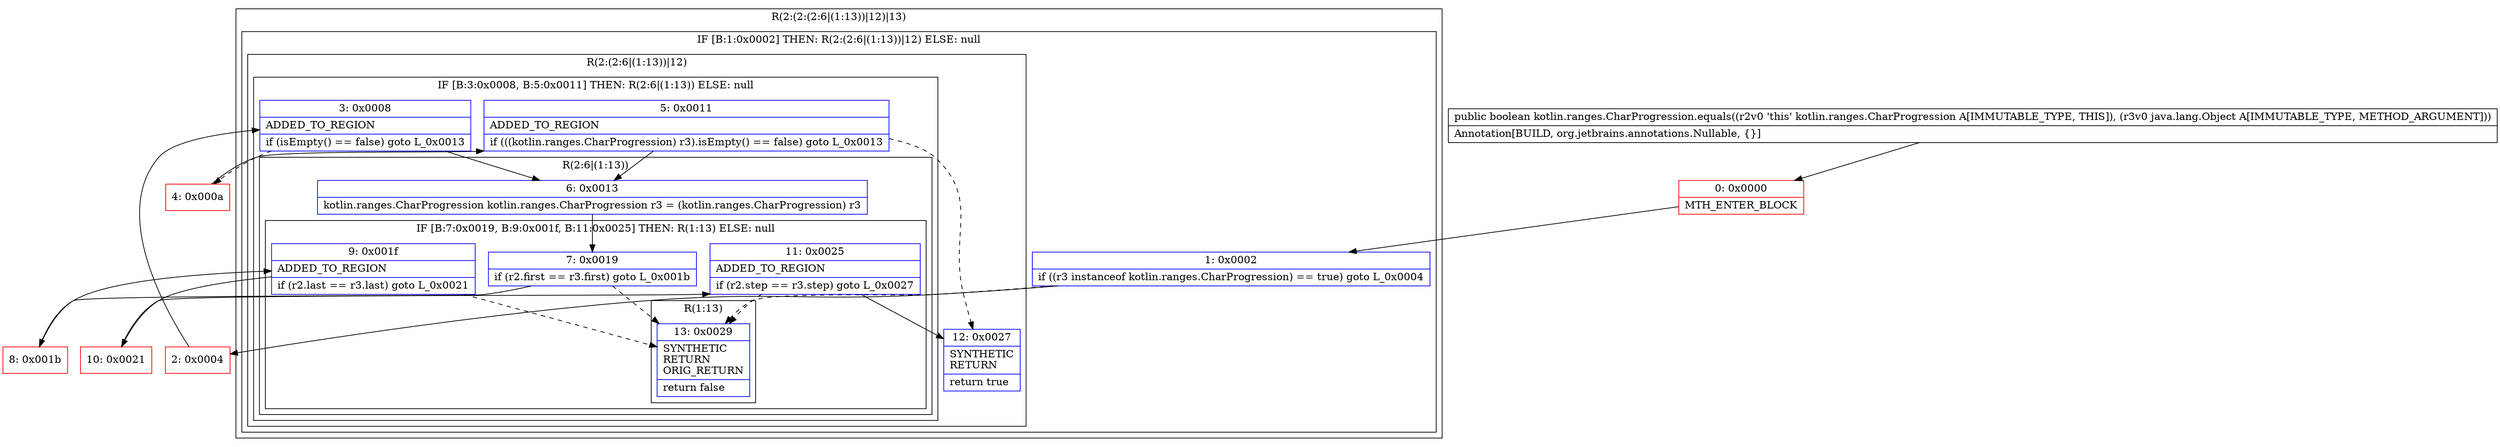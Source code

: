 digraph "CFG forkotlin.ranges.CharProgression.equals(Ljava\/lang\/Object;)Z" {
subgraph cluster_Region_930684150 {
label = "R(2:(2:(2:6|(1:13))|12)|13)";
node [shape=record,color=blue];
subgraph cluster_IfRegion_368560083 {
label = "IF [B:1:0x0002] THEN: R(2:(2:6|(1:13))|12) ELSE: null";
node [shape=record,color=blue];
Node_1 [shape=record,label="{1\:\ 0x0002|if ((r3 instanceof kotlin.ranges.CharProgression) == true) goto L_0x0004\l}"];
subgraph cluster_Region_926865080 {
label = "R(2:(2:6|(1:13))|12)";
node [shape=record,color=blue];
subgraph cluster_IfRegion_497049182 {
label = "IF [B:3:0x0008, B:5:0x0011] THEN: R(2:6|(1:13)) ELSE: null";
node [shape=record,color=blue];
Node_3 [shape=record,label="{3\:\ 0x0008|ADDED_TO_REGION\l|if (isEmpty() == false) goto L_0x0013\l}"];
Node_5 [shape=record,label="{5\:\ 0x0011|ADDED_TO_REGION\l|if (((kotlin.ranges.CharProgression) r3).isEmpty() == false) goto L_0x0013\l}"];
subgraph cluster_Region_1257919754 {
label = "R(2:6|(1:13))";
node [shape=record,color=blue];
Node_6 [shape=record,label="{6\:\ 0x0013|kotlin.ranges.CharProgression kotlin.ranges.CharProgression r3 = (kotlin.ranges.CharProgression) r3\l}"];
subgraph cluster_IfRegion_385239054 {
label = "IF [B:7:0x0019, B:9:0x001f, B:11:0x0025] THEN: R(1:13) ELSE: null";
node [shape=record,color=blue];
Node_7 [shape=record,label="{7\:\ 0x0019|if (r2.first == r3.first) goto L_0x001b\l}"];
Node_9 [shape=record,label="{9\:\ 0x001f|ADDED_TO_REGION\l|if (r2.last == r3.last) goto L_0x0021\l}"];
Node_11 [shape=record,label="{11\:\ 0x0025|ADDED_TO_REGION\l|if (r2.step == r3.step) goto L_0x0027\l}"];
subgraph cluster_Region_1648455600 {
label = "R(1:13)";
node [shape=record,color=blue];
Node_13 [shape=record,label="{13\:\ 0x0029|SYNTHETIC\lRETURN\lORIG_RETURN\l|return false\l}"];
}
}
}
}
Node_12 [shape=record,label="{12\:\ 0x0027|SYNTHETIC\lRETURN\l|return true\l}"];
}
}
Node_13 [shape=record,label="{13\:\ 0x0029|SYNTHETIC\lRETURN\lORIG_RETURN\l|return false\l}"];
}
Node_0 [shape=record,color=red,label="{0\:\ 0x0000|MTH_ENTER_BLOCK\l}"];
Node_2 [shape=record,color=red,label="{2\:\ 0x0004}"];
Node_4 [shape=record,color=red,label="{4\:\ 0x000a}"];
Node_8 [shape=record,color=red,label="{8\:\ 0x001b}"];
Node_10 [shape=record,color=red,label="{10\:\ 0x0021}"];
MethodNode[shape=record,label="{public boolean kotlin.ranges.CharProgression.equals((r2v0 'this' kotlin.ranges.CharProgression A[IMMUTABLE_TYPE, THIS]), (r3v0 java.lang.Object A[IMMUTABLE_TYPE, METHOD_ARGUMENT]))  | Annotation[BUILD, org.jetbrains.annotations.Nullable, \{\}]\l}"];
MethodNode -> Node_0;
Node_1 -> Node_2;
Node_1 -> Node_13[style=dashed];
Node_3 -> Node_4[style=dashed];
Node_3 -> Node_6;
Node_5 -> Node_6;
Node_5 -> Node_12[style=dashed];
Node_6 -> Node_7;
Node_7 -> Node_8;
Node_7 -> Node_13[style=dashed];
Node_9 -> Node_10;
Node_9 -> Node_13[style=dashed];
Node_11 -> Node_12;
Node_11 -> Node_13[style=dashed];
Node_0 -> Node_1;
Node_2 -> Node_3;
Node_4 -> Node_5;
Node_8 -> Node_9;
Node_10 -> Node_11;
}

